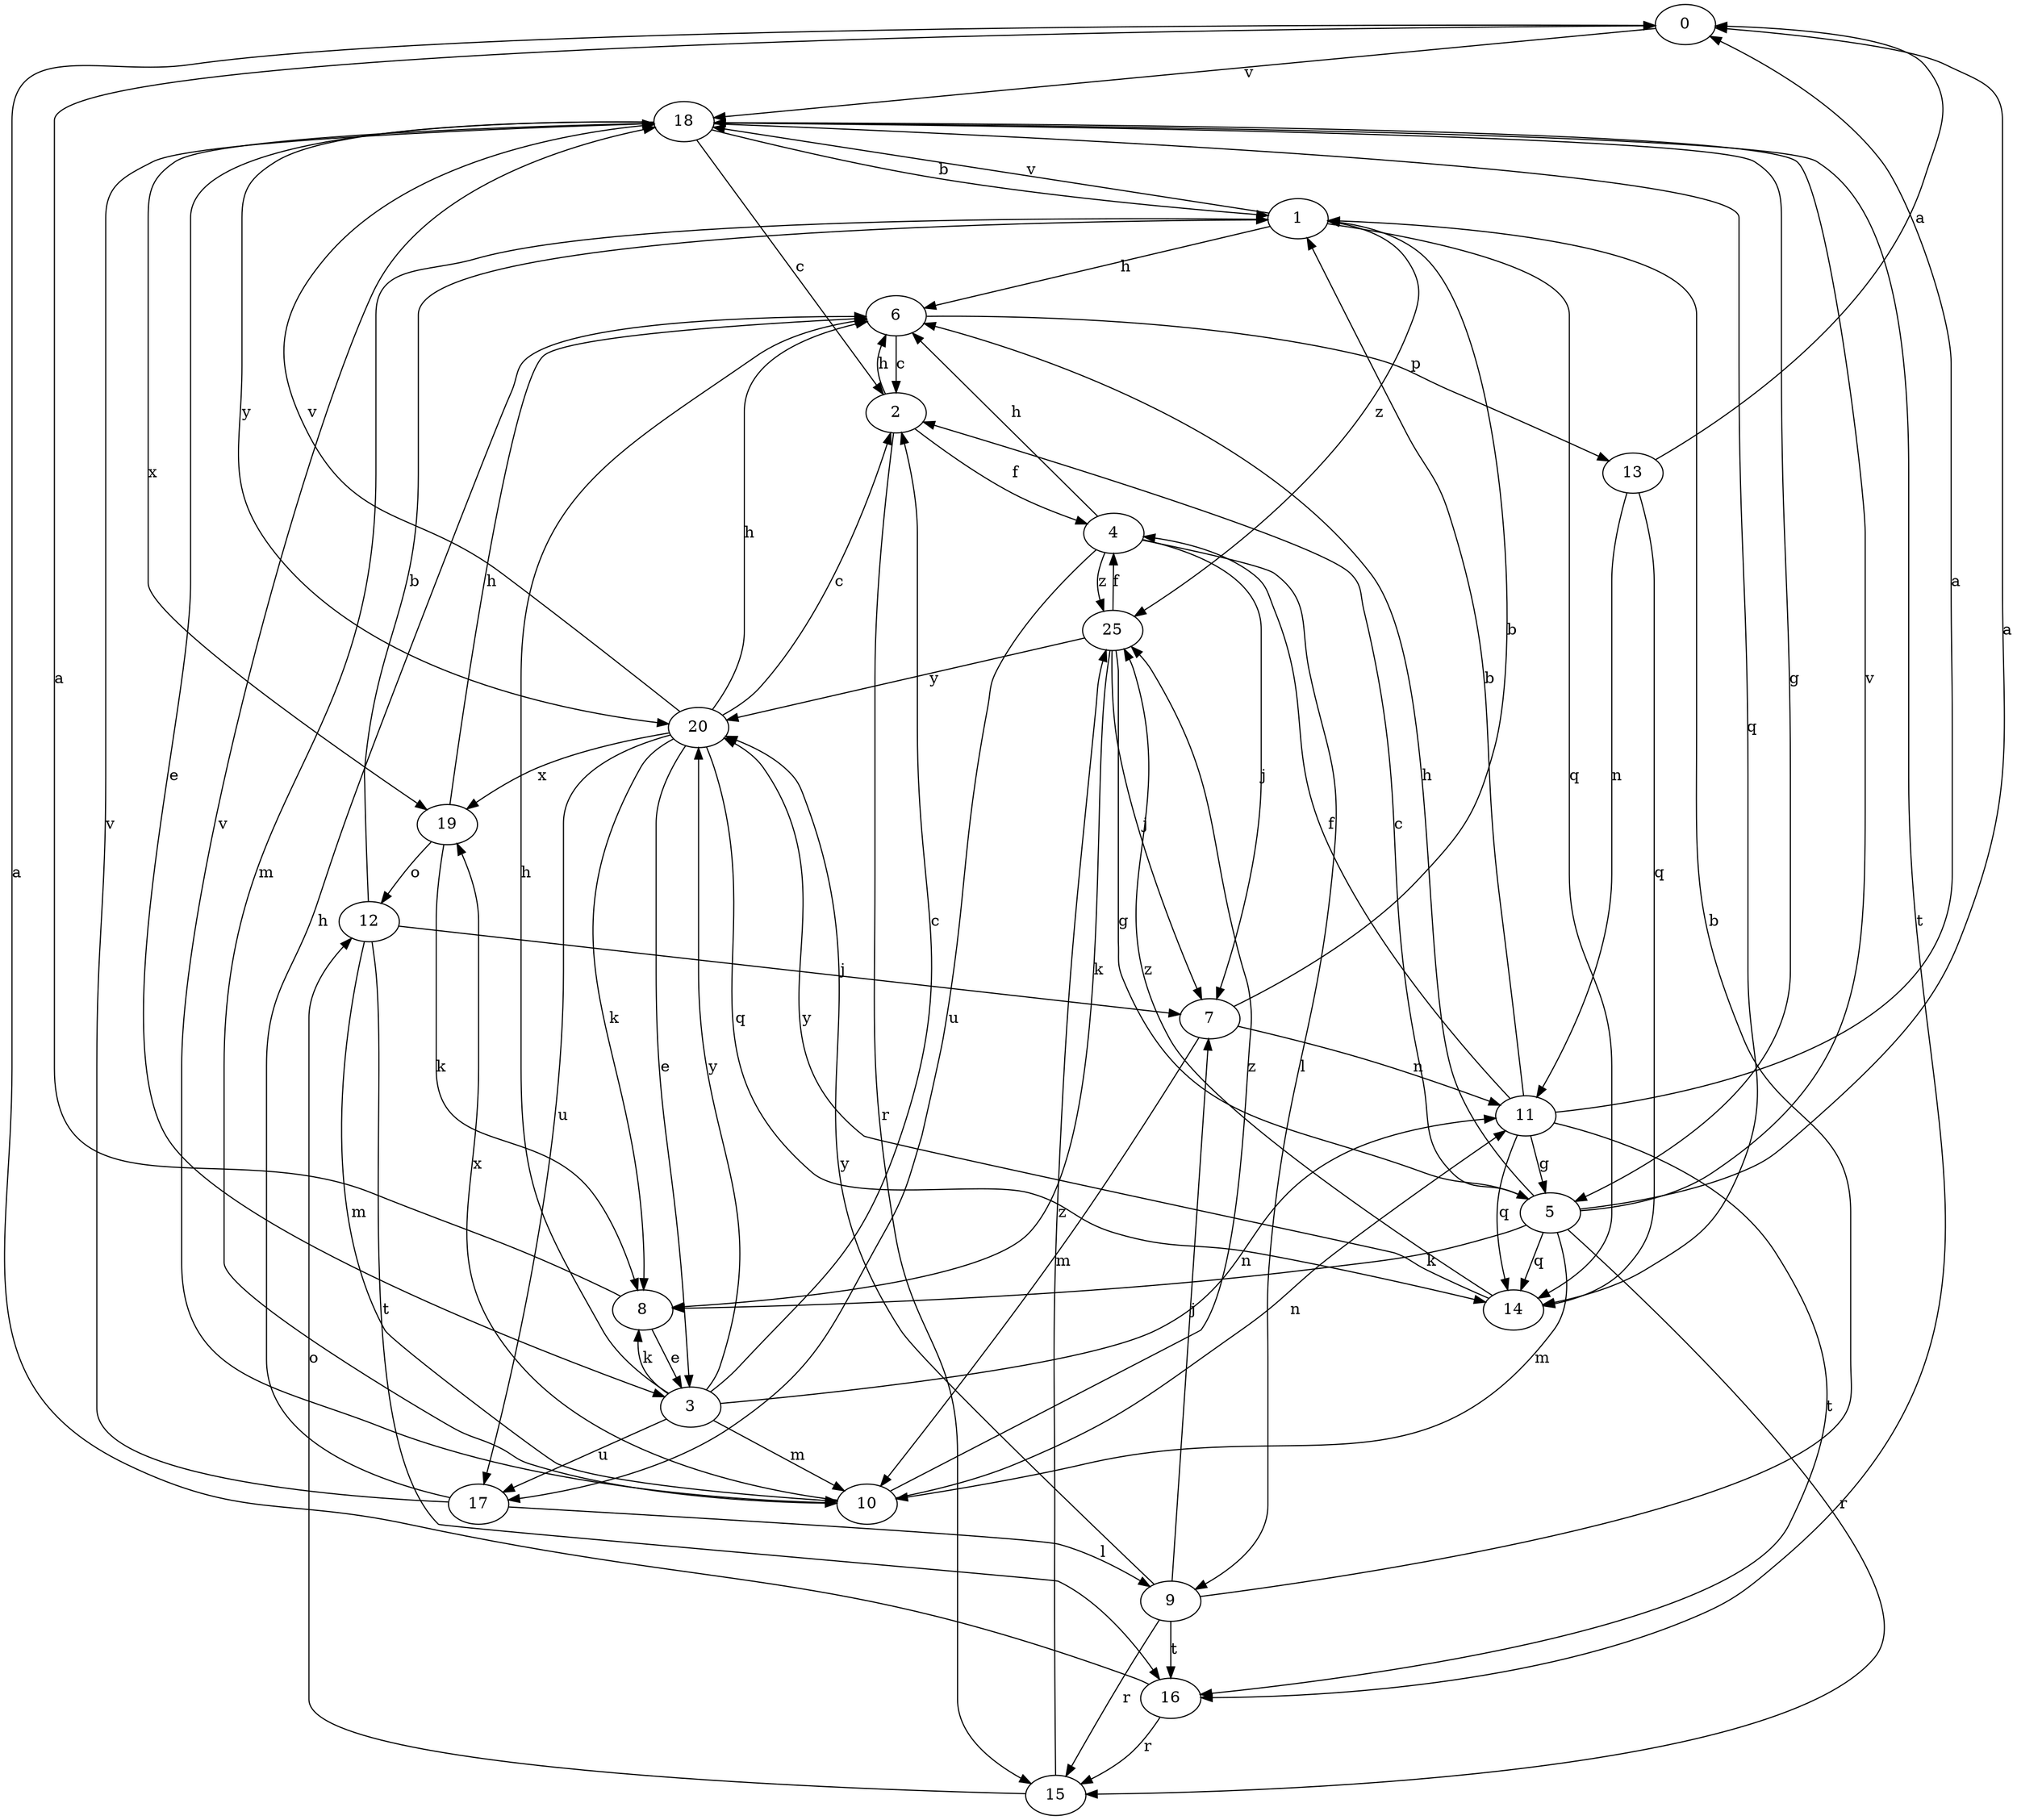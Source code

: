 strict digraph  {
0;
1;
2;
3;
4;
5;
6;
7;
8;
9;
10;
11;
12;
13;
14;
15;
16;
17;
18;
19;
20;
25;
0 -> 18  [label=v];
1 -> 6  [label=h];
1 -> 10  [label=m];
1 -> 14  [label=q];
1 -> 18  [label=v];
1 -> 25  [label=z];
2 -> 4  [label=f];
2 -> 6  [label=h];
2 -> 15  [label=r];
3 -> 2  [label=c];
3 -> 6  [label=h];
3 -> 8  [label=k];
3 -> 10  [label=m];
3 -> 11  [label=n];
3 -> 17  [label=u];
3 -> 20  [label=y];
4 -> 6  [label=h];
4 -> 7  [label=j];
4 -> 9  [label=l];
4 -> 17  [label=u];
4 -> 25  [label=z];
5 -> 0  [label=a];
5 -> 2  [label=c];
5 -> 6  [label=h];
5 -> 8  [label=k];
5 -> 10  [label=m];
5 -> 14  [label=q];
5 -> 15  [label=r];
5 -> 18  [label=v];
6 -> 2  [label=c];
6 -> 13  [label=p];
7 -> 1  [label=b];
7 -> 10  [label=m];
7 -> 11  [label=n];
8 -> 0  [label=a];
8 -> 3  [label=e];
9 -> 1  [label=b];
9 -> 7  [label=j];
9 -> 15  [label=r];
9 -> 16  [label=t];
9 -> 20  [label=y];
10 -> 11  [label=n];
10 -> 18  [label=v];
10 -> 19  [label=x];
10 -> 25  [label=z];
11 -> 0  [label=a];
11 -> 1  [label=b];
11 -> 4  [label=f];
11 -> 5  [label=g];
11 -> 14  [label=q];
11 -> 16  [label=t];
12 -> 1  [label=b];
12 -> 7  [label=j];
12 -> 10  [label=m];
12 -> 16  [label=t];
13 -> 0  [label=a];
13 -> 11  [label=n];
13 -> 14  [label=q];
14 -> 20  [label=y];
14 -> 25  [label=z];
15 -> 12  [label=o];
15 -> 25  [label=z];
16 -> 0  [label=a];
16 -> 15  [label=r];
17 -> 6  [label=h];
17 -> 9  [label=l];
17 -> 18  [label=v];
18 -> 1  [label=b];
18 -> 2  [label=c];
18 -> 3  [label=e];
18 -> 5  [label=g];
18 -> 14  [label=q];
18 -> 16  [label=t];
18 -> 19  [label=x];
18 -> 20  [label=y];
19 -> 6  [label=h];
19 -> 8  [label=k];
19 -> 12  [label=o];
20 -> 2  [label=c];
20 -> 3  [label=e];
20 -> 6  [label=h];
20 -> 8  [label=k];
20 -> 14  [label=q];
20 -> 17  [label=u];
20 -> 18  [label=v];
20 -> 19  [label=x];
25 -> 4  [label=f];
25 -> 5  [label=g];
25 -> 7  [label=j];
25 -> 8  [label=k];
25 -> 20  [label=y];
}

